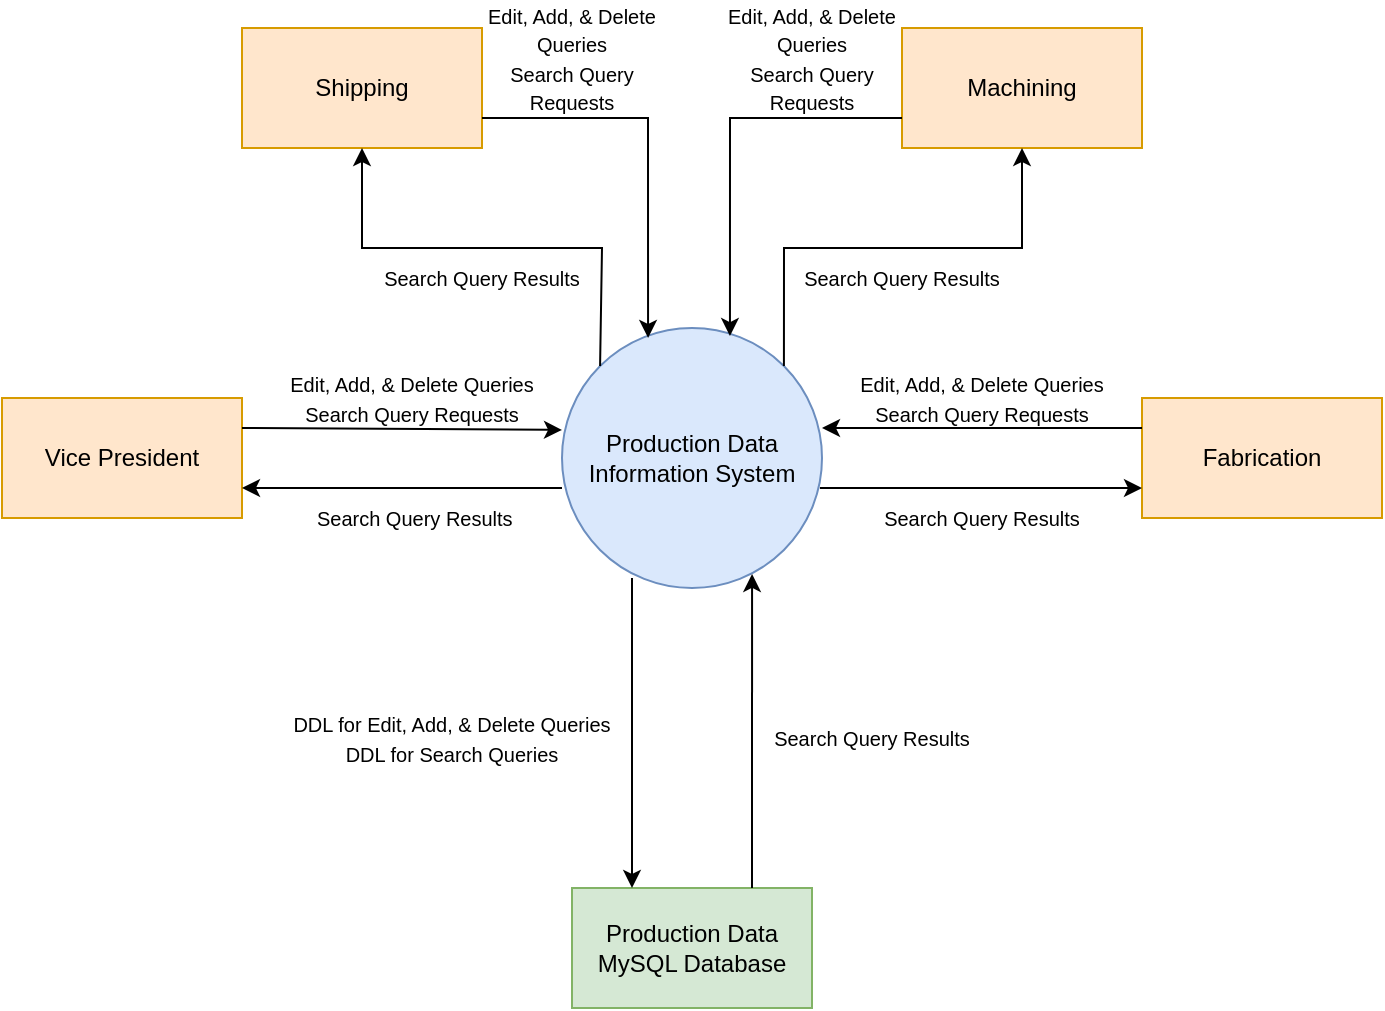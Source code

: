 <mxfile version="26.2.9">
  <diagram name="Page-1" id="3KzP6Jpsqc1xQMp9bf_y">
    <mxGraphModel dx="1428" dy="785" grid="0" gridSize="10" guides="1" tooltips="1" connect="1" arrows="1" fold="1" page="1" pageScale="1" pageWidth="850" pageHeight="1100" math="0" shadow="0">
      <root>
        <mxCell id="0" />
        <mxCell id="1" parent="0" />
        <mxCell id="0qMbi2JTzpv5RvKUDG2d-1" value="Production Data Information System" style="ellipse;whiteSpace=wrap;html=1;aspect=fixed;fillColor=#dae8fc;strokeColor=#6c8ebf;" vertex="1" parent="1">
          <mxGeometry x="360" y="240" width="130" height="130" as="geometry" />
        </mxCell>
        <mxCell id="0qMbi2JTzpv5RvKUDG2d-2" value="Production Data MySQL Database" style="rounded=0;whiteSpace=wrap;html=1;fillColor=#d5e8d4;strokeColor=#82b366;" vertex="1" parent="1">
          <mxGeometry x="365" y="520" width="120" height="60" as="geometry" />
        </mxCell>
        <mxCell id="0qMbi2JTzpv5RvKUDG2d-3" value="Vice President" style="rounded=0;whiteSpace=wrap;html=1;fillColor=#ffe6cc;strokeColor=#d79b00;" vertex="1" parent="1">
          <mxGeometry x="80" y="275" width="120" height="60" as="geometry" />
        </mxCell>
        <mxCell id="0qMbi2JTzpv5RvKUDG2d-4" value="Shipping" style="rounded=0;whiteSpace=wrap;html=1;fillColor=#ffe6cc;strokeColor=#d79b00;" vertex="1" parent="1">
          <mxGeometry x="200" y="90" width="120" height="60" as="geometry" />
        </mxCell>
        <mxCell id="0qMbi2JTzpv5RvKUDG2d-5" value="Machining" style="rounded=0;whiteSpace=wrap;html=1;fillColor=#ffe6cc;strokeColor=#d79b00;" vertex="1" parent="1">
          <mxGeometry x="530" y="90" width="120" height="60" as="geometry" />
        </mxCell>
        <mxCell id="0qMbi2JTzpv5RvKUDG2d-6" value="Fabrication" style="rounded=0;whiteSpace=wrap;html=1;fillColor=#ffe6cc;strokeColor=#d79b00;" vertex="1" parent="1">
          <mxGeometry x="650" y="275" width="120" height="60" as="geometry" />
        </mxCell>
        <mxCell id="0qMbi2JTzpv5RvKUDG2d-16" value="" style="endArrow=classic;html=1;rounded=0;entryX=1;entryY=0.75;entryDx=0;entryDy=0;exitX=0;exitY=0.615;exitDx=0;exitDy=0;exitPerimeter=0;" edge="1" parent="1" source="0qMbi2JTzpv5RvKUDG2d-1" target="0qMbi2JTzpv5RvKUDG2d-3">
          <mxGeometry width="50" height="50" relative="1" as="geometry">
            <mxPoint x="290" y="350" as="sourcePoint" />
            <mxPoint x="340" y="300" as="targetPoint" />
          </mxGeometry>
        </mxCell>
        <mxCell id="0qMbi2JTzpv5RvKUDG2d-17" value="" style="endArrow=classic;html=1;rounded=0;entryX=0;entryY=0.75;entryDx=0;entryDy=0;exitX=0.992;exitY=0.615;exitDx=0;exitDy=0;exitPerimeter=0;" edge="1" parent="1" source="0qMbi2JTzpv5RvKUDG2d-1" target="0qMbi2JTzpv5RvKUDG2d-6">
          <mxGeometry width="50" height="50" relative="1" as="geometry">
            <mxPoint x="400" y="230" as="sourcePoint" />
            <mxPoint x="450" y="180" as="targetPoint" />
          </mxGeometry>
        </mxCell>
        <mxCell id="0qMbi2JTzpv5RvKUDG2d-18" value="&lt;font style=&quot;font-size: 10px;&quot;&gt;&amp;nbsp;Search Query Results&lt;/font&gt;" style="text;html=1;align=center;verticalAlign=middle;whiteSpace=wrap;rounded=0;" vertex="1" parent="1">
          <mxGeometry x="230" y="320" width="110" height="30" as="geometry" />
        </mxCell>
        <mxCell id="0qMbi2JTzpv5RvKUDG2d-19" value="" style="endArrow=classic;html=1;rounded=0;exitX=1;exitY=0.25;exitDx=0;exitDy=0;entryX=0;entryY=0.392;entryDx=0;entryDy=0;entryPerimeter=0;" edge="1" parent="1" source="0qMbi2JTzpv5RvKUDG2d-3" target="0qMbi2JTzpv5RvKUDG2d-1">
          <mxGeometry width="50" height="50" relative="1" as="geometry">
            <mxPoint x="400" y="230" as="sourcePoint" />
            <mxPoint x="450" y="180" as="targetPoint" />
          </mxGeometry>
        </mxCell>
        <mxCell id="0qMbi2JTzpv5RvKUDG2d-20" value="&lt;font style=&quot;font-size: 10px;&quot;&gt;Edit, Add, &amp;amp; Delete Queries&lt;/font&gt;&lt;div&gt;&lt;font style=&quot;font-size: 10px;&quot;&gt;Search Query Requests&lt;/font&gt;&lt;/div&gt;" style="text;html=1;align=center;verticalAlign=middle;whiteSpace=wrap;rounded=0;" vertex="1" parent="1">
          <mxGeometry x="200" y="260" width="170" height="30" as="geometry" />
        </mxCell>
        <mxCell id="0qMbi2JTzpv5RvKUDG2d-22" value="" style="endArrow=classic;html=1;rounded=0;exitX=0;exitY=0.25;exitDx=0;exitDy=0;" edge="1" parent="1" source="0qMbi2JTzpv5RvKUDG2d-6">
          <mxGeometry width="50" height="50" relative="1" as="geometry">
            <mxPoint x="590" y="240" as="sourcePoint" />
            <mxPoint x="490" y="290" as="targetPoint" />
          </mxGeometry>
        </mxCell>
        <mxCell id="0qMbi2JTzpv5RvKUDG2d-23" value="&lt;font style=&quot;font-size: 10px;&quot;&gt;Search Query Results&lt;/font&gt;" style="text;html=1;align=center;verticalAlign=middle;whiteSpace=wrap;rounded=0;" vertex="1" parent="1">
          <mxGeometry x="520" y="320" width="100" height="30" as="geometry" />
        </mxCell>
        <mxCell id="0qMbi2JTzpv5RvKUDG2d-25" value="" style="endArrow=classic;html=1;rounded=0;entryX=0.25;entryY=0;entryDx=0;entryDy=0;" edge="1" parent="1" target="0qMbi2JTzpv5RvKUDG2d-2">
          <mxGeometry width="50" height="50" relative="1" as="geometry">
            <mxPoint x="395" y="365" as="sourcePoint" />
            <mxPoint x="415" y="410" as="targetPoint" />
          </mxGeometry>
        </mxCell>
        <mxCell id="0qMbi2JTzpv5RvKUDG2d-26" value="" style="endArrow=classic;html=1;rounded=0;entryX=0.731;entryY=0.946;entryDx=0;entryDy=0;entryPerimeter=0;exitX=0.75;exitY=0;exitDx=0;exitDy=0;" edge="1" parent="1" source="0qMbi2JTzpv5RvKUDG2d-2" target="0qMbi2JTzpv5RvKUDG2d-1">
          <mxGeometry width="50" height="50" relative="1" as="geometry">
            <mxPoint x="400" y="230" as="sourcePoint" />
            <mxPoint x="450" y="180" as="targetPoint" />
          </mxGeometry>
        </mxCell>
        <mxCell id="0qMbi2JTzpv5RvKUDG2d-27" value="&lt;font style=&quot;font-size: 10px;&quot;&gt;Edit, Add, &amp;amp; Delete Queries&lt;/font&gt;&lt;div&gt;&lt;font style=&quot;font-size: 10px;&quot;&gt;Search Query Requests&lt;/font&gt;&lt;/div&gt;" style="text;html=1;align=center;verticalAlign=middle;whiteSpace=wrap;rounded=0;" vertex="1" parent="1">
          <mxGeometry x="485" y="260" width="170" height="30" as="geometry" />
        </mxCell>
        <mxCell id="0qMbi2JTzpv5RvKUDG2d-28" value="&lt;span style=&quot;font-size: 10px;&quot;&gt;DDL for Edit, Add, &amp;amp; Delete Queries&lt;/span&gt;&lt;div&gt;&lt;span style=&quot;font-size: 10px;&quot;&gt;DDL for Search Queries&lt;/span&gt;&lt;/div&gt;" style="text;html=1;align=center;verticalAlign=middle;whiteSpace=wrap;rounded=0;" vertex="1" parent="1">
          <mxGeometry x="220" y="430" width="170" height="30" as="geometry" />
        </mxCell>
        <mxCell id="0qMbi2JTzpv5RvKUDG2d-29" value="&lt;span style=&quot;font-size: 10px;&quot;&gt;Search Query Results&lt;/span&gt;" style="text;html=1;align=center;verticalAlign=middle;whiteSpace=wrap;rounded=0;" vertex="1" parent="1">
          <mxGeometry x="430" y="430" width="170" height="30" as="geometry" />
        </mxCell>
        <mxCell id="0qMbi2JTzpv5RvKUDG2d-31" value="" style="endArrow=classic;html=1;rounded=0;exitX=1;exitY=0.75;exitDx=0;exitDy=0;entryX=0.331;entryY=0.038;entryDx=0;entryDy=0;entryPerimeter=0;" edge="1" parent="1" source="0qMbi2JTzpv5RvKUDG2d-4" target="0qMbi2JTzpv5RvKUDG2d-1">
          <mxGeometry width="50" height="50" relative="1" as="geometry">
            <mxPoint x="400" y="230" as="sourcePoint" />
            <mxPoint x="450" y="180" as="targetPoint" />
            <Array as="points">
              <mxPoint x="403" y="135" />
            </Array>
          </mxGeometry>
        </mxCell>
        <mxCell id="0qMbi2JTzpv5RvKUDG2d-32" value="" style="endArrow=classic;html=1;rounded=0;exitX=0;exitY=0.75;exitDx=0;exitDy=0;entryX=0.646;entryY=0.031;entryDx=0;entryDy=0;entryPerimeter=0;" edge="1" parent="1" source="0qMbi2JTzpv5RvKUDG2d-5" target="0qMbi2JTzpv5RvKUDG2d-1">
          <mxGeometry width="50" height="50" relative="1" as="geometry">
            <mxPoint x="460" y="190" as="sourcePoint" />
            <mxPoint x="442" y="240" as="targetPoint" />
            <Array as="points">
              <mxPoint x="444" y="135" />
            </Array>
          </mxGeometry>
        </mxCell>
        <mxCell id="0qMbi2JTzpv5RvKUDG2d-33" value="" style="endArrow=classic;html=1;rounded=0;entryX=0.5;entryY=1;entryDx=0;entryDy=0;exitX=0;exitY=0;exitDx=0;exitDy=0;" edge="1" parent="1" source="0qMbi2JTzpv5RvKUDG2d-1" target="0qMbi2JTzpv5RvKUDG2d-4">
          <mxGeometry width="50" height="50" relative="1" as="geometry">
            <mxPoint x="400" y="130" as="sourcePoint" />
            <mxPoint x="450" y="80" as="targetPoint" />
            <Array as="points">
              <mxPoint x="380" y="200" />
              <mxPoint x="260" y="200" />
            </Array>
          </mxGeometry>
        </mxCell>
        <mxCell id="0qMbi2JTzpv5RvKUDG2d-34" value="" style="endArrow=classic;html=1;rounded=0;entryX=0.5;entryY=1;entryDx=0;entryDy=0;exitX=1;exitY=0;exitDx=0;exitDy=0;" edge="1" parent="1" source="0qMbi2JTzpv5RvKUDG2d-1" target="0qMbi2JTzpv5RvKUDG2d-5">
          <mxGeometry width="50" height="50" relative="1" as="geometry">
            <mxPoint x="400" y="130" as="sourcePoint" />
            <mxPoint x="450" y="80" as="targetPoint" />
            <Array as="points">
              <mxPoint x="471" y="200" />
              <mxPoint x="590" y="200" />
            </Array>
          </mxGeometry>
        </mxCell>
        <mxCell id="0qMbi2JTzpv5RvKUDG2d-35" value="&lt;font style=&quot;font-size: 10px;&quot;&gt;Edit, Add, &amp;amp; Delete Queries&lt;/font&gt;&lt;div&gt;&lt;font style=&quot;font-size: 10px;&quot;&gt;Search Query Requests&lt;/font&gt;&lt;/div&gt;" style="text;html=1;align=center;verticalAlign=middle;whiteSpace=wrap;rounded=0;" vertex="1" parent="1">
          <mxGeometry x="320" y="90" width="90" height="30" as="geometry" />
        </mxCell>
        <mxCell id="0qMbi2JTzpv5RvKUDG2d-36" value="&lt;font style=&quot;font-size: 10px;&quot;&gt;Edit, Add, &amp;amp; Delete Queries&lt;/font&gt;&lt;div&gt;&lt;font style=&quot;font-size: 10px;&quot;&gt;Search Query Requests&lt;/font&gt;&lt;/div&gt;" style="text;html=1;align=center;verticalAlign=middle;whiteSpace=wrap;rounded=0;" vertex="1" parent="1">
          <mxGeometry x="440" y="90" width="90" height="30" as="geometry" />
        </mxCell>
        <mxCell id="0qMbi2JTzpv5RvKUDG2d-37" value="&lt;font style=&quot;font-size: 10px;&quot;&gt;Search Query Results&lt;/font&gt;" style="text;html=1;align=center;verticalAlign=middle;whiteSpace=wrap;rounded=0;" vertex="1" parent="1">
          <mxGeometry x="480" y="200" width="100" height="30" as="geometry" />
        </mxCell>
        <mxCell id="0qMbi2JTzpv5RvKUDG2d-39" value="&lt;font style=&quot;font-size: 10px;&quot;&gt;Search Query Results&lt;/font&gt;" style="text;html=1;align=center;verticalAlign=middle;whiteSpace=wrap;rounded=0;" vertex="1" parent="1">
          <mxGeometry x="270" y="200" width="100" height="30" as="geometry" />
        </mxCell>
      </root>
    </mxGraphModel>
  </diagram>
</mxfile>
